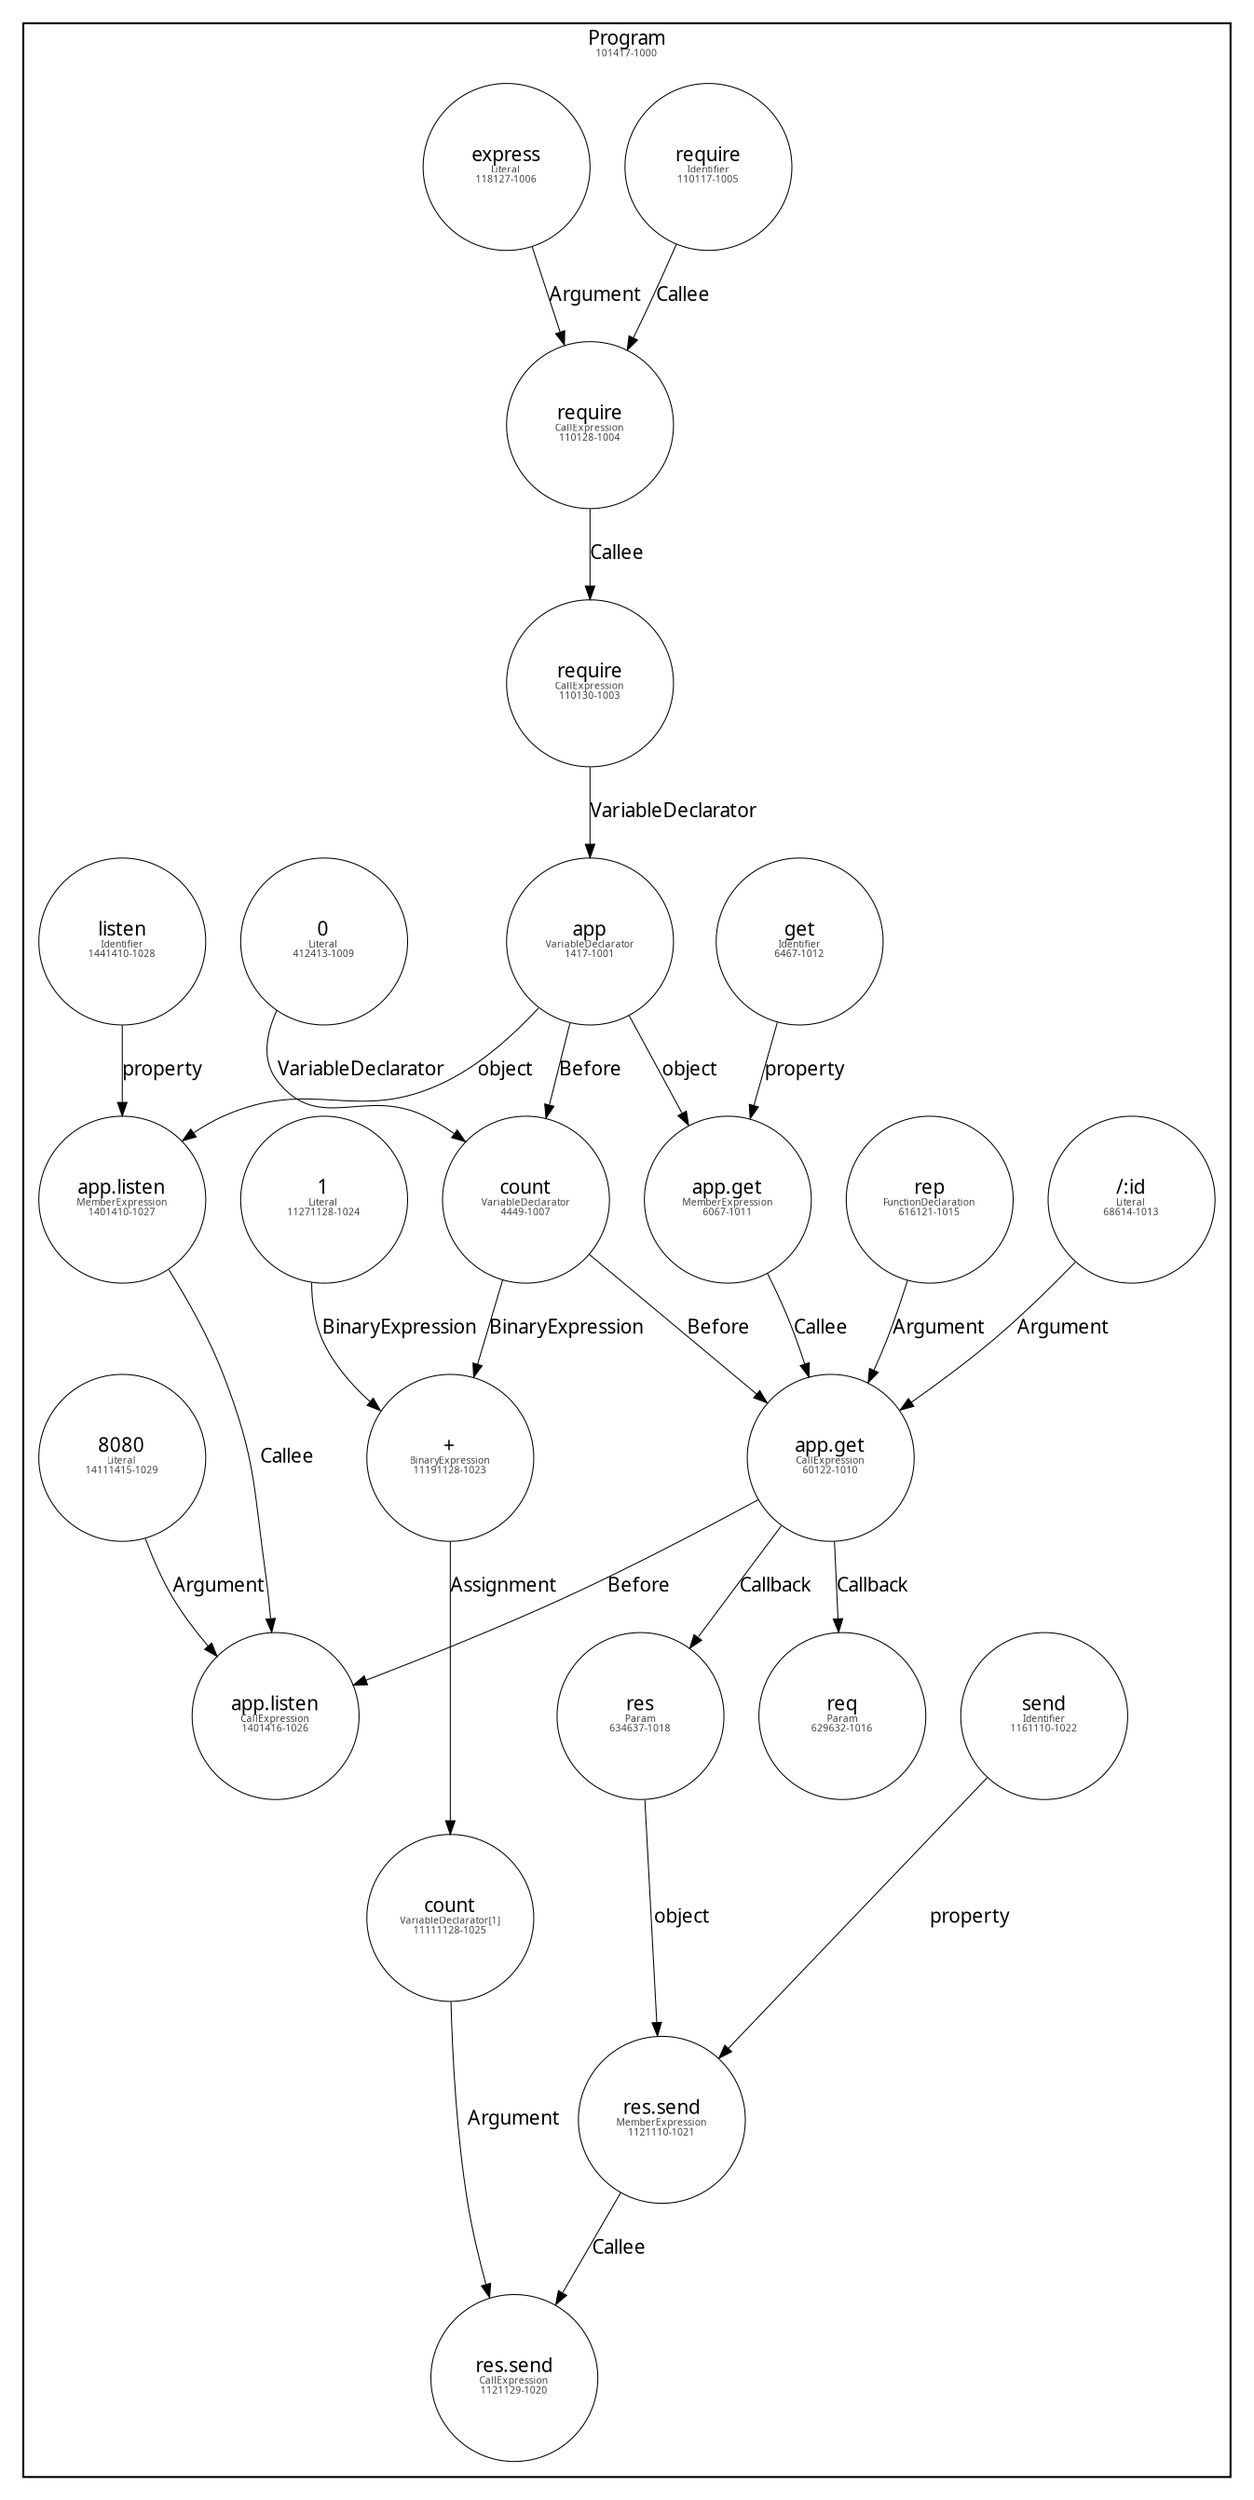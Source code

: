digraph G {

  graph [ fontname="HelveticaNeue-Thin", fontcolor=black, fontsize=10 ];
  node [ fontname="HelveticaNeue-Thin", fontcolor=black, fontsize=10, penwidth=0.5 shape=circle, fixedsize=true, width=1.2, height=1.2 ];
  edge [ fontname="HelveticaNeue-Thin", fontcolor=black, fontsize=10, penwidth=0.5 splines=line, arrowsize=0.7 ];

  subgraph cluster_iProgram {

   label = <Program<br/><font color="#404040" point-size="5">101417-1000</font>>;

    i110128_1004 [label=<require<br/><font color="#404040" point-size="5">CallExpression</font><br/><font color="#404040" point-size="5">110128-1004</font>>]
    i110117_1005 [label=<require<br/><font color="#404040" point-size="5">Identifier</font><br/><font color="#404040" point-size="5">110117-1005</font>>]
    i118127_1006 [label=<express<br/><font color="#404040" point-size="5">Literal</font><br/><font color="#404040" point-size="5">118127-1006</font>>]
    i110130_1003 [label=<require<br/><font color="#404040" point-size="5">CallExpression</font><br/><font color="#404040" point-size="5">110130-1003</font>>]
    i110128_1004 [label=<require<br/><font color="#404040" point-size="5">CallExpression</font><br/><font color="#404040" point-size="5">110128-1004</font>>]
    i1417_1001 [label=<app<br/><font color="#404040" point-size="5">VariableDeclarator</font><br/><font color="#404040" point-size="5">1417-1001</font>>]
    i412413_1009 [label=<0<br/><font color="#404040" point-size="5">Literal</font><br/><font color="#404040" point-size="5">412413-1009</font>>]
    i4449_1007 [label=<count<br/><font color="#404040" point-size="5">VariableDeclarator</font><br/><font color="#404040" point-size="5">4449-1007</font>>]
    i6467_1012 [label=<get<br/><font color="#404040" point-size="5">Identifier</font><br/><font color="#404040" point-size="5">6467-1012</font>>]
    i6067_1011 [label=<app.get<br/><font color="#404040" point-size="5">MemberExpression</font><br/><font color="#404040" point-size="5">6067-1011</font>>]
    i60122_1010 [label=<app.get<br/><font color="#404040" point-size="5">CallExpression</font><br/><font color="#404040" point-size="5">60122-1010</font>>]
    i6067_1011 [label=<app.get<br/><font color="#404040" point-size="5">MemberExpression</font><br/><font color="#404040" point-size="5">6067-1011</font>>]
    i68614_1013 [label=</:id<br/><font color="#404040" point-size="5">Literal</font><br/><font color="#404040" point-size="5">68614-1013</font>>]
    i616121_1015 [label=<rep<br/><font color="#404040" point-size="5">FunctionDeclaration</font><br/><font color="#404040" point-size="5">616121-1015</font>>]
    i1441410_1028 [label=<listen<br/><font color="#404040" point-size="5">Identifier</font><br/><font color="#404040" point-size="5">1441410-1028</font>>]
    i1401410_1027 [label=<app.listen<br/><font color="#404040" point-size="5">MemberExpression</font><br/><font color="#404040" point-size="5">1401410-1027</font>>]
    i1401416_1026 [label=<app.listen<br/><font color="#404040" point-size="5">CallExpression</font><br/><font color="#404040" point-size="5">1401416-1026</font>>]
    i1401410_1027 [label=<app.listen<br/><font color="#404040" point-size="5">MemberExpression</font><br/><font color="#404040" point-size="5">1401410-1027</font>>]
    i14111415_1029 [label=<8080<br/><font color="#404040" point-size="5">Literal</font><br/><font color="#404040" point-size="5">14111415-1029</font>>]
    i629632_1016 [label=<req<br/><font color="#404040" point-size="5">Param</font><br/><font color="#404040" point-size="5">629632-1016</font>>]
    i634637_1018 [label=<res<br/><font color="#404040" point-size="5">Param</font><br/><font color="#404040" point-size="5">634637-1018</font>>]
    i1161110_1022 [label=<send<br/><font color="#404040" point-size="5">Identifier</font><br/><font color="#404040" point-size="5">1161110-1022</font>>]
    i1121110_1021 [label=<res.send<br/><font color="#404040" point-size="5">MemberExpression</font><br/><font color="#404040" point-size="5">1121110-1021</font>>]
    i1121129_1020 [label=<res.send<br/><font color="#404040" point-size="5">CallExpression</font><br/><font color="#404040" point-size="5">1121129-1020</font>>]
    i1121110_1021 [label=<res.send<br/><font color="#404040" point-size="5">MemberExpression</font><br/><font color="#404040" point-size="5">1121110-1021</font>>]
    i11271128_1024 [label=<1<br/><font color="#404040" point-size="5">Literal</font><br/><font color="#404040" point-size="5">11271128-1024</font>>]
    i11191128_1023 [label=<+<br/><font color="#404040" point-size="5">BinaryExpression</font><br/><font color="#404040" point-size="5">11191128-1023</font>>]
    i11111128_1025 [label=<count<br/><font color="#404040" point-size="5">VariableDeclarator[1]</font><br/><font color="#404040" point-size="5">11111128-1025</font>>]

    i110117_1005 -> i110128_1004 [label="Callee"]
    i118127_1006 -> i110128_1004 [label="Argument"]
    i110128_1004 -> i110130_1003 [label="Callee"]
    i110130_1003 -> i1417_1001 [label="VariableDeclarator"]
    i412413_1009 -> i4449_1007 [label="VariableDeclarator"]
    i1417_1001 -> i4449_1007 [label="Before"]
    i1417_1001 -> i6067_1011 [label="object"]
    i6467_1012 -> i6067_1011 [label="property"]
    i6067_1011 -> i60122_1010 [label="Callee"]
    i68614_1013 -> i60122_1010 [label="Argument"]
    i616121_1015 -> i60122_1010 [label="Argument"]
    i4449_1007 -> i60122_1010 [label="Before"]
    i1417_1001 -> i1401410_1027 [label="object"]
    i1441410_1028 -> i1401410_1027 [label="property"]
    i1401410_1027 -> i1401416_1026 [label="Callee"]
    i14111415_1029 -> i1401416_1026 [label="Argument"]
    i60122_1010 -> i1401416_1026 [label="Before"]
    i60122_1010 -> i629632_1016 [label="Callback"]
    i60122_1010 -> i634637_1018 [label="Callback"]
    i634637_1018 -> i1121110_1021 [label="object"]
    i1161110_1022 -> i1121110_1021 [label="property"]
    i1121110_1021 -> i1121129_1020 [label="Callee"]
    i11271128_1024 -> i11191128_1023 [label="BinaryExpression"]
    i4449_1007 -> i11191128_1023 [label="BinaryExpression"]
    i11191128_1023 -> i11111128_1025 [label="Assignment"]
    i11111128_1025 -> i1121129_1020 [label="Argument"]
  }

}
